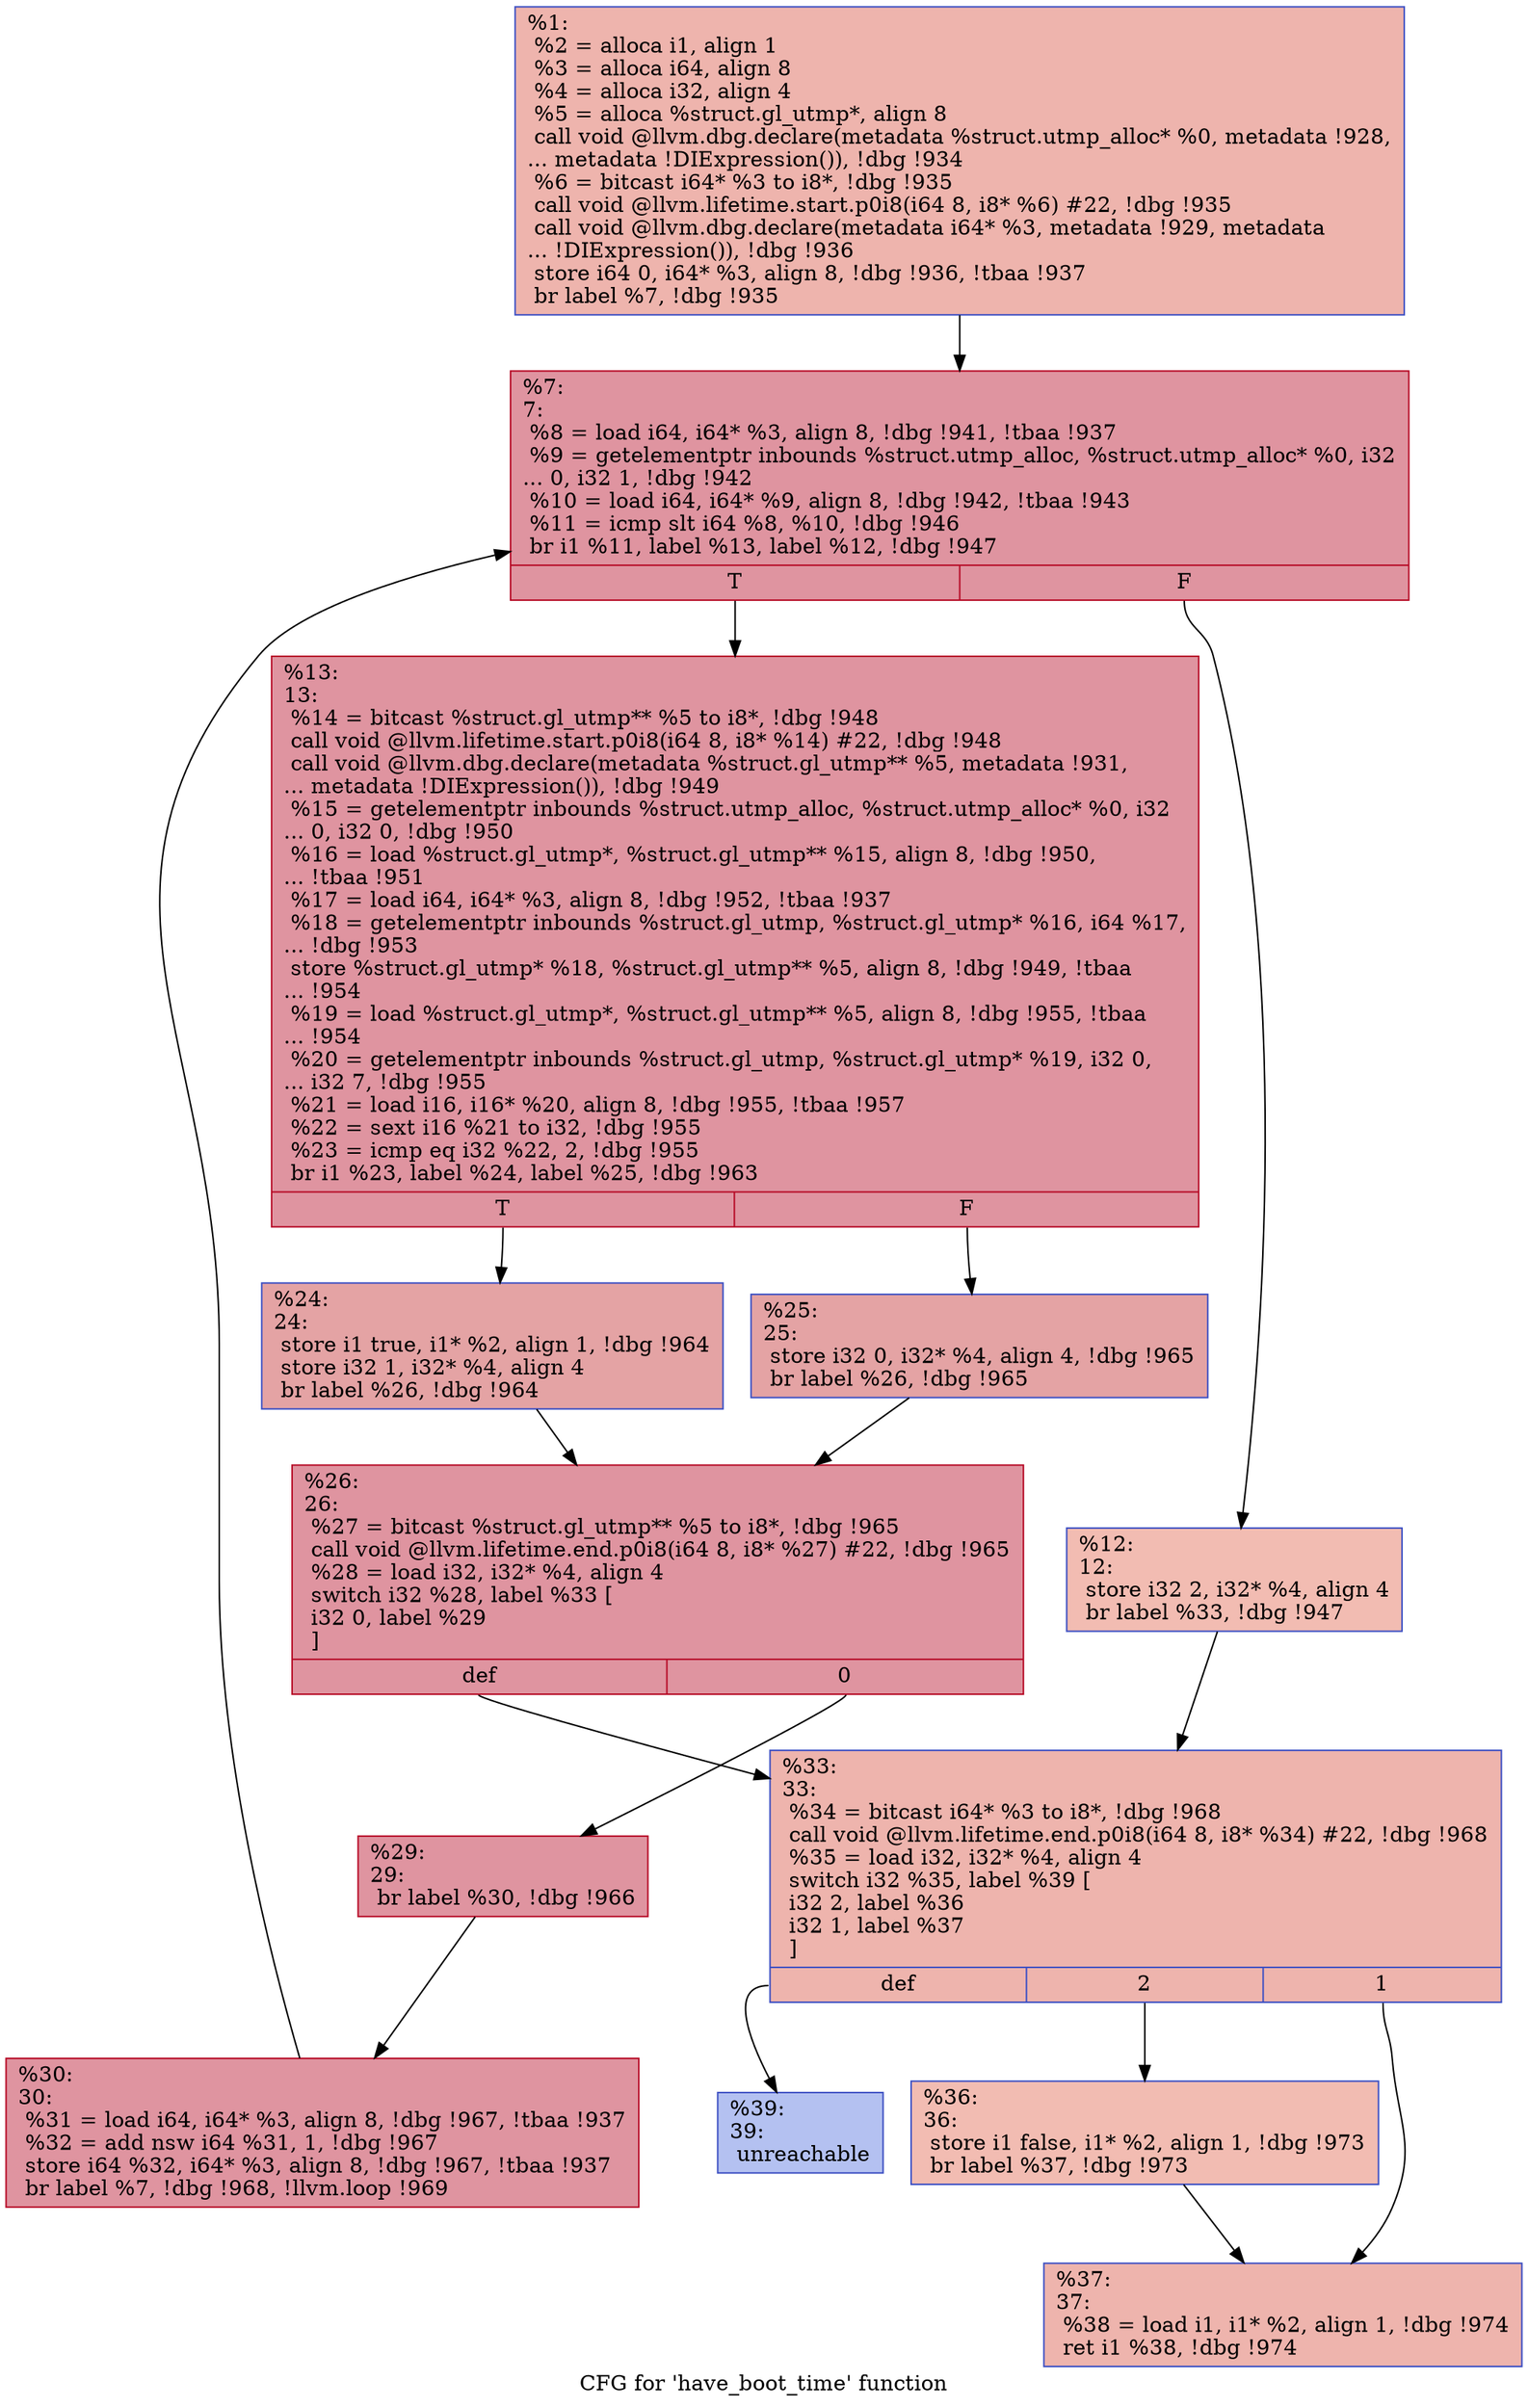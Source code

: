 digraph "CFG for 'have_boot_time' function" {
	label="CFG for 'have_boot_time' function";

	Node0x1e2f440 [shape=record,color="#3d50c3ff", style=filled, fillcolor="#d8564670",label="{%1:\l  %2 = alloca i1, align 1\l  %3 = alloca i64, align 8\l  %4 = alloca i32, align 4\l  %5 = alloca %struct.gl_utmp*, align 8\l  call void @llvm.dbg.declare(metadata %struct.utmp_alloc* %0, metadata !928,\l... metadata !DIExpression()), !dbg !934\l  %6 = bitcast i64* %3 to i8*, !dbg !935\l  call void @llvm.lifetime.start.p0i8(i64 8, i8* %6) #22, !dbg !935\l  call void @llvm.dbg.declare(metadata i64* %3, metadata !929, metadata\l... !DIExpression()), !dbg !936\l  store i64 0, i64* %3, align 8, !dbg !936, !tbaa !937\l  br label %7, !dbg !935\l}"];
	Node0x1e2f440 -> Node0x1e2f500;
	Node0x1e2f500 [shape=record,color="#b70d28ff", style=filled, fillcolor="#b70d2870",label="{%7:\l7:                                                \l  %8 = load i64, i64* %3, align 8, !dbg !941, !tbaa !937\l  %9 = getelementptr inbounds %struct.utmp_alloc, %struct.utmp_alloc* %0, i32\l... 0, i32 1, !dbg !942\l  %10 = load i64, i64* %9, align 8, !dbg !942, !tbaa !943\l  %11 = icmp slt i64 %8, %10, !dbg !946\l  br i1 %11, label %13, label %12, !dbg !947\l|{<s0>T|<s1>F}}"];
	Node0x1e2f500:s0 -> Node0x1e2f5a0;
	Node0x1e2f500:s1 -> Node0x1e2f550;
	Node0x1e2f550 [shape=record,color="#3d50c3ff", style=filled, fillcolor="#e1675170",label="{%12:\l12:                                               \l  store i32 2, i32* %4, align 4\l  br label %33, !dbg !947\l}"];
	Node0x1e2f550 -> Node0x1e2f780;
	Node0x1e2f5a0 [shape=record,color="#b70d28ff", style=filled, fillcolor="#b70d2870",label="{%13:\l13:                                               \l  %14 = bitcast %struct.gl_utmp** %5 to i8*, !dbg !948\l  call void @llvm.lifetime.start.p0i8(i64 8, i8* %14) #22, !dbg !948\l  call void @llvm.dbg.declare(metadata %struct.gl_utmp** %5, metadata !931,\l... metadata !DIExpression()), !dbg !949\l  %15 = getelementptr inbounds %struct.utmp_alloc, %struct.utmp_alloc* %0, i32\l... 0, i32 0, !dbg !950\l  %16 = load %struct.gl_utmp*, %struct.gl_utmp** %15, align 8, !dbg !950,\l... !tbaa !951\l  %17 = load i64, i64* %3, align 8, !dbg !952, !tbaa !937\l  %18 = getelementptr inbounds %struct.gl_utmp, %struct.gl_utmp* %16, i64 %17,\l... !dbg !953\l  store %struct.gl_utmp* %18, %struct.gl_utmp** %5, align 8, !dbg !949, !tbaa\l... !954\l  %19 = load %struct.gl_utmp*, %struct.gl_utmp** %5, align 8, !dbg !955, !tbaa\l... !954\l  %20 = getelementptr inbounds %struct.gl_utmp, %struct.gl_utmp* %19, i32 0,\l... i32 7, !dbg !955\l  %21 = load i16, i16* %20, align 8, !dbg !955, !tbaa !957\l  %22 = sext i16 %21 to i32, !dbg !955\l  %23 = icmp eq i32 %22, 2, !dbg !955\l  br i1 %23, label %24, label %25, !dbg !963\l|{<s0>T|<s1>F}}"];
	Node0x1e2f5a0:s0 -> Node0x1e2f5f0;
	Node0x1e2f5a0:s1 -> Node0x1e2f640;
	Node0x1e2f5f0 [shape=record,color="#3d50c3ff", style=filled, fillcolor="#c32e3170",label="{%24:\l24:                                               \l  store i1 true, i1* %2, align 1, !dbg !964\l  store i32 1, i32* %4, align 4\l  br label %26, !dbg !964\l}"];
	Node0x1e2f5f0 -> Node0x1e2f690;
	Node0x1e2f640 [shape=record,color="#3d50c3ff", style=filled, fillcolor="#c32e3170",label="{%25:\l25:                                               \l  store i32 0, i32* %4, align 4, !dbg !965\l  br label %26, !dbg !965\l}"];
	Node0x1e2f640 -> Node0x1e2f690;
	Node0x1e2f690 [shape=record,color="#b70d28ff", style=filled, fillcolor="#b70d2870",label="{%26:\l26:                                               \l  %27 = bitcast %struct.gl_utmp** %5 to i8*, !dbg !965\l  call void @llvm.lifetime.end.p0i8(i64 8, i8* %27) #22, !dbg !965\l  %28 = load i32, i32* %4, align 4\l  switch i32 %28, label %33 [\l    i32 0, label %29\l  ]\l|{<s0>def|<s1>0}}"];
	Node0x1e2f690:s0 -> Node0x1e2f780;
	Node0x1e2f690:s1 -> Node0x1e2f6e0;
	Node0x1e2f6e0 [shape=record,color="#b70d28ff", style=filled, fillcolor="#b70d2870",label="{%29:\l29:                                               \l  br label %30, !dbg !966\l}"];
	Node0x1e2f6e0 -> Node0x1e2f730;
	Node0x1e2f730 [shape=record,color="#b70d28ff", style=filled, fillcolor="#b70d2870",label="{%30:\l30:                                               \l  %31 = load i64, i64* %3, align 8, !dbg !967, !tbaa !937\l  %32 = add nsw i64 %31, 1, !dbg !967\l  store i64 %32, i64* %3, align 8, !dbg !967, !tbaa !937\l  br label %7, !dbg !968, !llvm.loop !969\l}"];
	Node0x1e2f730 -> Node0x1e2f500;
	Node0x1e2f780 [shape=record,color="#3d50c3ff", style=filled, fillcolor="#d8564670",label="{%33:\l33:                                               \l  %34 = bitcast i64* %3 to i8*, !dbg !968\l  call void @llvm.lifetime.end.p0i8(i64 8, i8* %34) #22, !dbg !968\l  %35 = load i32, i32* %4, align 4\l  switch i32 %35, label %39 [\l    i32 2, label %36\l    i32 1, label %37\l  ]\l|{<s0>def|<s1>2|<s2>1}}"];
	Node0x1e2f780:s0 -> Node0x1e2f870;
	Node0x1e2f780:s1 -> Node0x1e2f7d0;
	Node0x1e2f780:s2 -> Node0x1e2f820;
	Node0x1e2f7d0 [shape=record,color="#3d50c3ff", style=filled, fillcolor="#e1675170",label="{%36:\l36:                                               \l  store i1 false, i1* %2, align 1, !dbg !973\l  br label %37, !dbg !973\l}"];
	Node0x1e2f7d0 -> Node0x1e2f820;
	Node0x1e2f820 [shape=record,color="#3d50c3ff", style=filled, fillcolor="#d8564670",label="{%37:\l37:                                               \l  %38 = load i1, i1* %2, align 1, !dbg !974\l  ret i1 %38, !dbg !974\l}"];
	Node0x1e2f870 [shape=record,color="#3d50c3ff", style=filled, fillcolor="#5572df70",label="{%39:\l39:                                               \l  unreachable\l}"];
}
